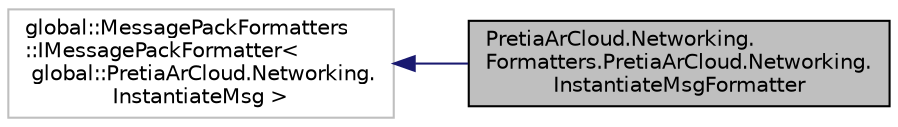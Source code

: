 digraph "PretiaArCloud.Networking.Formatters.PretiaArCloud.Networking.InstantiateMsgFormatter"
{
 // LATEX_PDF_SIZE
  edge [fontname="Helvetica",fontsize="10",labelfontname="Helvetica",labelfontsize="10"];
  node [fontname="Helvetica",fontsize="10",shape=record];
  rankdir="LR";
  Node1 [label="PretiaArCloud.Networking.\lFormatters.PretiaArCloud.Networking.\lInstantiateMsgFormatter",height=0.2,width=0.4,color="black", fillcolor="grey75", style="filled", fontcolor="black",tooltip=" "];
  Node2 -> Node1 [dir="back",color="midnightblue",fontsize="10",style="solid",fontname="Helvetica"];
  Node2 [label="global::MessagePackFormatters\l::IMessagePackFormatter\<\l global::PretiaArCloud.Networking.\lInstantiateMsg \>",height=0.2,width=0.4,color="grey75", fillcolor="white", style="filled",tooltip=" "];
}
